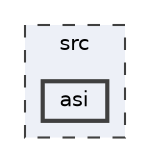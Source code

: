 digraph "src/asi"
{
 // LATEX_PDF_SIZE
  bgcolor="transparent";
  edge [fontname=Helvetica,fontsize=10,labelfontname=Helvetica,labelfontsize=10];
  node [fontname=Helvetica,fontsize=10,shape=box,height=0.2,width=0.4];
  compound=true
  subgraph clusterdir_68267d1309a1af8e8297ef4c3efbcdba {
    graph [ bgcolor="#edf0f7", pencolor="grey25", label="src", fontname=Helvetica,fontsize=10 style="filled,dashed", URL="dir_68267d1309a1af8e8297ef4c3efbcdba.html",tooltip=""]
  dir_428e249bd0a266fb0aed7ac7e917da82 [label="asi", fillcolor="#edf0f7", color="grey25", style="filled,bold", URL="dir_428e249bd0a266fb0aed7ac7e917da82.html",tooltip=""];
  }
}
